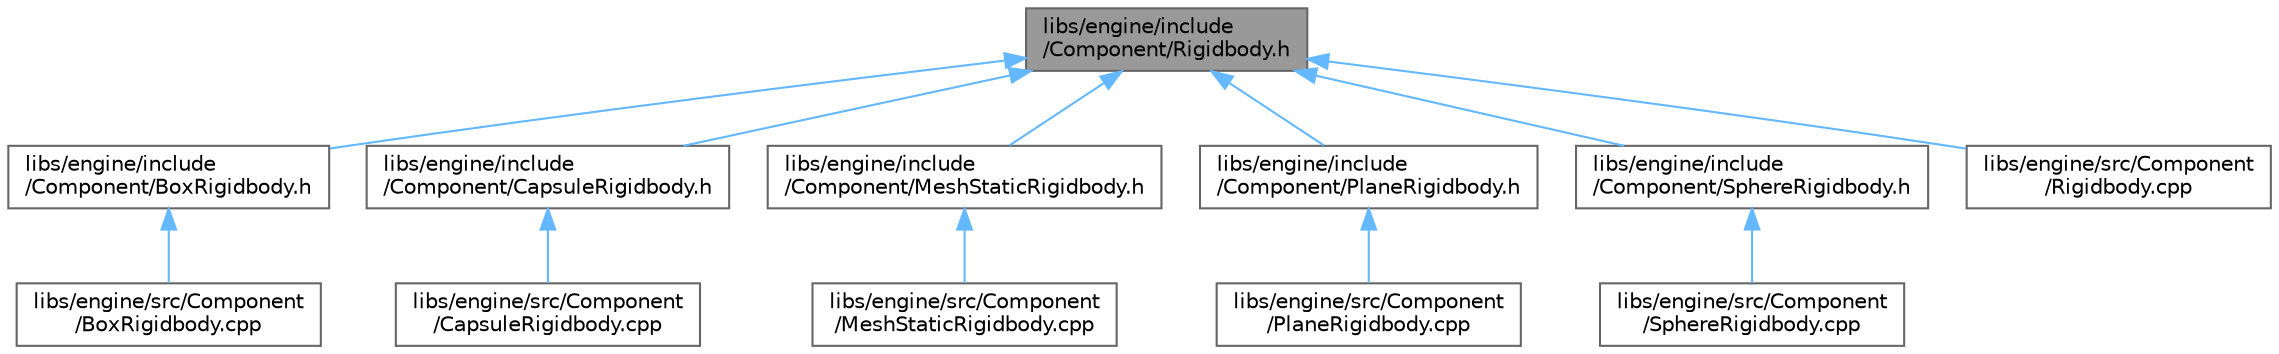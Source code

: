 digraph "libs/engine/include/Component/Rigidbody.h"
{
 // LATEX_PDF_SIZE
  bgcolor="transparent";
  edge [fontname=Helvetica,fontsize=10,labelfontname=Helvetica,labelfontsize=10];
  node [fontname=Helvetica,fontsize=10,shape=box,height=0.2,width=0.4];
  Node1 [label="libs/engine/include\l/Component/Rigidbody.h",height=0.2,width=0.4,color="gray40", fillcolor="grey60", style="filled", fontcolor="black",tooltip=" "];
  Node1 -> Node2 [dir="back",color="steelblue1",style="solid"];
  Node2 [label="libs/engine/include\l/Component/BoxRigidbody.h",height=0.2,width=0.4,color="grey40", fillcolor="white", style="filled",URL="$_box_rigidbody_8h.html",tooltip=" "];
  Node2 -> Node3 [dir="back",color="steelblue1",style="solid"];
  Node3 [label="libs/engine/src/Component\l/BoxRigidbody.cpp",height=0.2,width=0.4,color="grey40", fillcolor="white", style="filled",URL="$_box_rigidbody_8cpp.html",tooltip=" "];
  Node1 -> Node4 [dir="back",color="steelblue1",style="solid"];
  Node4 [label="libs/engine/include\l/Component/CapsuleRigidbody.h",height=0.2,width=0.4,color="grey40", fillcolor="white", style="filled",URL="$_capsule_rigidbody_8h.html",tooltip=" "];
  Node4 -> Node5 [dir="back",color="steelblue1",style="solid"];
  Node5 [label="libs/engine/src/Component\l/CapsuleRigidbody.cpp",height=0.2,width=0.4,color="grey40", fillcolor="white", style="filled",URL="$_capsule_rigidbody_8cpp.html",tooltip=" "];
  Node1 -> Node6 [dir="back",color="steelblue1",style="solid"];
  Node6 [label="libs/engine/include\l/Component/MeshStaticRigidbody.h",height=0.2,width=0.4,color="grey40", fillcolor="white", style="filled",URL="$_mesh_static_rigidbody_8h.html",tooltip=" "];
  Node6 -> Node7 [dir="back",color="steelblue1",style="solid"];
  Node7 [label="libs/engine/src/Component\l/MeshStaticRigidbody.cpp",height=0.2,width=0.4,color="grey40", fillcolor="white", style="filled",URL="$_mesh_static_rigidbody_8cpp.html",tooltip=" "];
  Node1 -> Node8 [dir="back",color="steelblue1",style="solid"];
  Node8 [label="libs/engine/include\l/Component/PlaneRigidbody.h",height=0.2,width=0.4,color="grey40", fillcolor="white", style="filled",URL="$_plane_rigidbody_8h.html",tooltip=" "];
  Node8 -> Node9 [dir="back",color="steelblue1",style="solid"];
  Node9 [label="libs/engine/src/Component\l/PlaneRigidbody.cpp",height=0.2,width=0.4,color="grey40", fillcolor="white", style="filled",URL="$_plane_rigidbody_8cpp.html",tooltip=" "];
  Node1 -> Node10 [dir="back",color="steelblue1",style="solid"];
  Node10 [label="libs/engine/include\l/Component/SphereRigidbody.h",height=0.2,width=0.4,color="grey40", fillcolor="white", style="filled",URL="$_sphere_rigidbody_8h.html",tooltip=" "];
  Node10 -> Node11 [dir="back",color="steelblue1",style="solid"];
  Node11 [label="libs/engine/src/Component\l/SphereRigidbody.cpp",height=0.2,width=0.4,color="grey40", fillcolor="white", style="filled",URL="$_sphere_rigidbody_8cpp.html",tooltip=" "];
  Node1 -> Node12 [dir="back",color="steelblue1",style="solid"];
  Node12 [label="libs/engine/src/Component\l/Rigidbody.cpp",height=0.2,width=0.4,color="grey40", fillcolor="white", style="filled",URL="$_rigidbody_8cpp.html",tooltip=" "];
}
